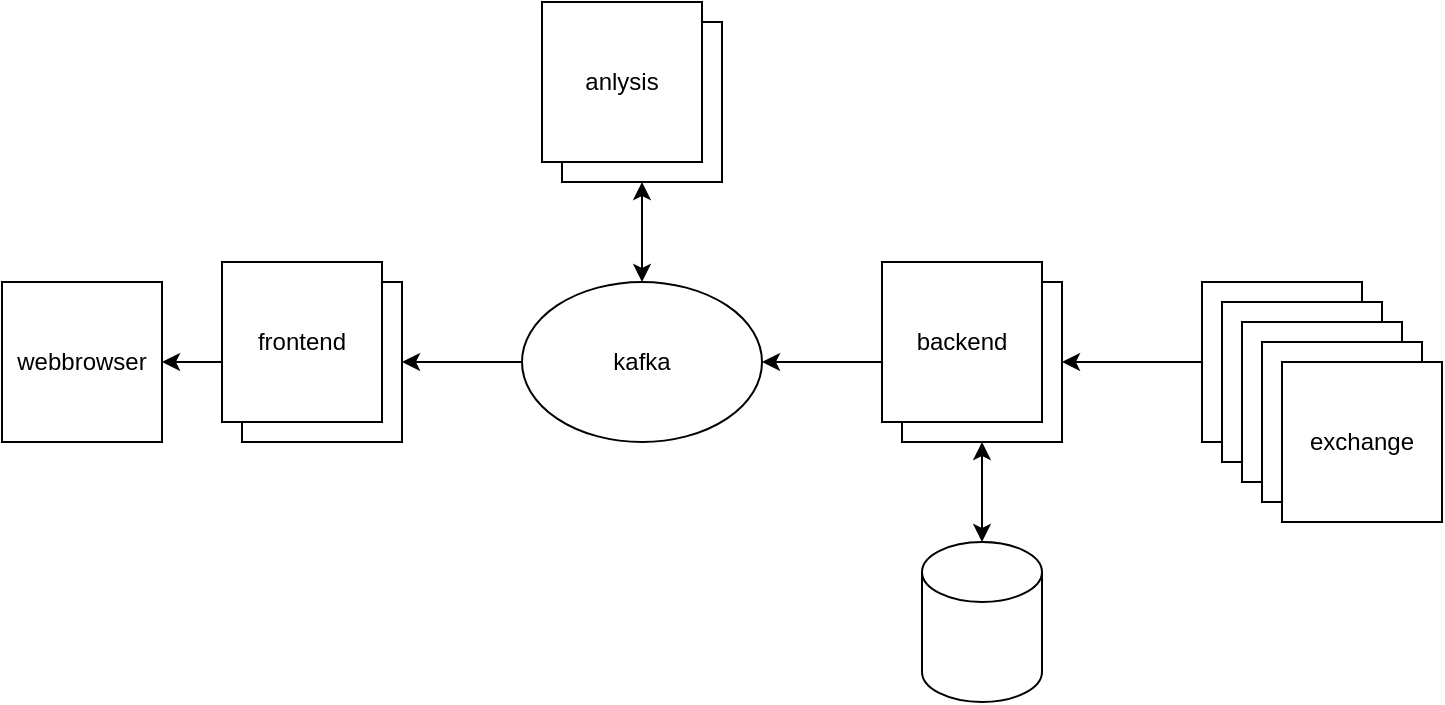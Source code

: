 <mxfile version="14.1.8" type="device"><diagram id="34T_Yz2YJa8vLVd8XFbz" name="Page-1"><mxGraphModel dx="1183" dy="718" grid="1" gridSize="10" guides="0" tooltips="1" connect="1" arrows="1" fold="1" page="1" pageScale="1" pageWidth="850" pageHeight="1100" math="0" shadow="0"><root><mxCell id="0"/><mxCell id="1" parent="0"/><mxCell id="iUZyDrRQLLnS7EouF_Ar-3" style="edgeStyle=orthogonalEdgeStyle;rounded=0;orthogonalLoop=1;jettySize=auto;html=1;exitX=0;exitY=0.5;exitDx=0;exitDy=0;" parent="1" source="iUZyDrRQLLnS7EouF_Ar-1" target="iUZyDrRQLLnS7EouF_Ar-2" edge="1"><mxGeometry relative="1" as="geometry"/></mxCell><mxCell id="iUZyDrRQLLnS7EouF_Ar-1" value="exchange" style="whiteSpace=wrap;html=1;aspect=fixed;" parent="1" vertex="1"><mxGeometry x="680" y="160" width="80" height="80" as="geometry"/></mxCell><mxCell id="iUZyDrRQLLnS7EouF_Ar-5" style="edgeStyle=orthogonalEdgeStyle;rounded=0;orthogonalLoop=1;jettySize=auto;html=1;entryX=1;entryY=0.5;entryDx=0;entryDy=0;" parent="1" source="1tseM5IJT17kpUIayv3F-1" target="iUZyDrRQLLnS7EouF_Ar-4" edge="1"><mxGeometry relative="1" as="geometry"><mxPoint x="370" y="200" as="targetPoint"/></mxGeometry></mxCell><mxCell id="iUZyDrRQLLnS7EouF_Ar-2" value="backend" style="whiteSpace=wrap;html=1;aspect=fixed;" parent="1" vertex="1"><mxGeometry x="530" y="160" width="80" height="80" as="geometry"/></mxCell><mxCell id="iUZyDrRQLLnS7EouF_Ar-4" value="webbrowser" style="whiteSpace=wrap;html=1;aspect=fixed;" parent="1" vertex="1"><mxGeometry x="80" y="160" width="80" height="80" as="geometry"/></mxCell><mxCell id="1tseM5IJT17kpUIayv3F-1" value="frontend" style="whiteSpace=wrap;html=1;aspect=fixed;" parent="1" vertex="1"><mxGeometry x="200" y="160" width="80" height="80" as="geometry"/></mxCell><mxCell id="1tseM5IJT17kpUIayv3F-4" style="edgeStyle=orthogonalEdgeStyle;rounded=0;orthogonalLoop=1;jettySize=auto;html=1;" parent="1" source="1tseM5IJT17kpUIayv3F-2" target="1tseM5IJT17kpUIayv3F-1" edge="1"><mxGeometry relative="1" as="geometry"/></mxCell><mxCell id="1tseM5IJT17kpUIayv3F-2" value="kafka" style="ellipse;whiteSpace=wrap;html=1;" parent="1" vertex="1"><mxGeometry x="340" y="160" width="120" height="80" as="geometry"/></mxCell><mxCell id="jabSdXuokaDdU0HSXxAP-1" value="" style="shape=cylinder3;whiteSpace=wrap;html=1;boundedLbl=1;backgroundOutline=1;size=15;" parent="1" vertex="1"><mxGeometry x="540" y="290" width="60" height="80" as="geometry"/></mxCell><mxCell id="7tfRTSEL55fCUmd2Qxid-1" value="exchange" style="whiteSpace=wrap;html=1;aspect=fixed;" parent="1" vertex="1"><mxGeometry x="690" y="170" width="80" height="80" as="geometry"/></mxCell><mxCell id="R_P7n9uWN2XL8Id98veJ-1" value="exchange" style="whiteSpace=wrap;html=1;aspect=fixed;" parent="1" vertex="1"><mxGeometry x="700" y="180" width="80" height="80" as="geometry"/></mxCell><mxCell id="9pk9rQzst_VwdIqVccUU-1" value="exchange" style="whiteSpace=wrap;html=1;aspect=fixed;" vertex="1" parent="1"><mxGeometry x="710" y="190" width="80" height="80" as="geometry"/></mxCell><mxCell id="9pk9rQzst_VwdIqVccUU-2" value="exchange" style="whiteSpace=wrap;html=1;aspect=fixed;" vertex="1" parent="1"><mxGeometry x="720" y="200" width="80" height="80" as="geometry"/></mxCell><mxCell id="9pk9rQzst_VwdIqVccUU-3" value="anlysis" style="whiteSpace=wrap;html=1;aspect=fixed;" vertex="1" parent="1"><mxGeometry x="360" y="30" width="80" height="80" as="geometry"/></mxCell><mxCell id="9pk9rQzst_VwdIqVccUU-5" value="" style="endArrow=classic;startArrow=classic;html=1;entryX=0.5;entryY=1;entryDx=0;entryDy=0;" edge="1" parent="1" source="1tseM5IJT17kpUIayv3F-2" target="9pk9rQzst_VwdIqVccUU-3"><mxGeometry width="50" height="50" relative="1" as="geometry"><mxPoint x="380" y="470" as="sourcePoint"/><mxPoint x="400" y="110" as="targetPoint"/></mxGeometry></mxCell><mxCell id="9pk9rQzst_VwdIqVccUU-6" value="" style="endArrow=classic;startArrow=classic;html=1;entryX=0;entryY=0.5;entryDx=0;entryDy=0;exitX=1;exitY=0.5;exitDx=0;exitDy=0;" edge="1" parent="1" source="1tseM5IJT17kpUIayv3F-2" target="iUZyDrRQLLnS7EouF_Ar-2"><mxGeometry width="50" height="50" relative="1" as="geometry"><mxPoint x="470" y="210" as="sourcePoint"/><mxPoint x="430" y="340" as="targetPoint"/></mxGeometry></mxCell><mxCell id="9pk9rQzst_VwdIqVccUU-7" value="" style="endArrow=classic;startArrow=classic;html=1;entryX=0.5;entryY=1;entryDx=0;entryDy=0;" edge="1" parent="1" source="jabSdXuokaDdU0HSXxAP-1" target="iUZyDrRQLLnS7EouF_Ar-2"><mxGeometry width="50" height="50" relative="1" as="geometry"><mxPoint x="460" y="370" as="sourcePoint"/><mxPoint x="570" y="245" as="targetPoint"/></mxGeometry></mxCell><mxCell id="9pk9rQzst_VwdIqVccUU-8" value="backend" style="whiteSpace=wrap;html=1;aspect=fixed;" vertex="1" parent="1"><mxGeometry x="520" y="150" width="80" height="80" as="geometry"/></mxCell><mxCell id="9pk9rQzst_VwdIqVccUU-11" value="anlysis" style="whiteSpace=wrap;html=1;aspect=fixed;" vertex="1" parent="1"><mxGeometry x="350" y="20" width="80" height="80" as="geometry"/></mxCell><mxCell id="9pk9rQzst_VwdIqVccUU-12" value="frontend" style="whiteSpace=wrap;html=1;aspect=fixed;" vertex="1" parent="1"><mxGeometry x="190" y="150" width="80" height="80" as="geometry"/></mxCell></root></mxGraphModel></diagram></mxfile>
